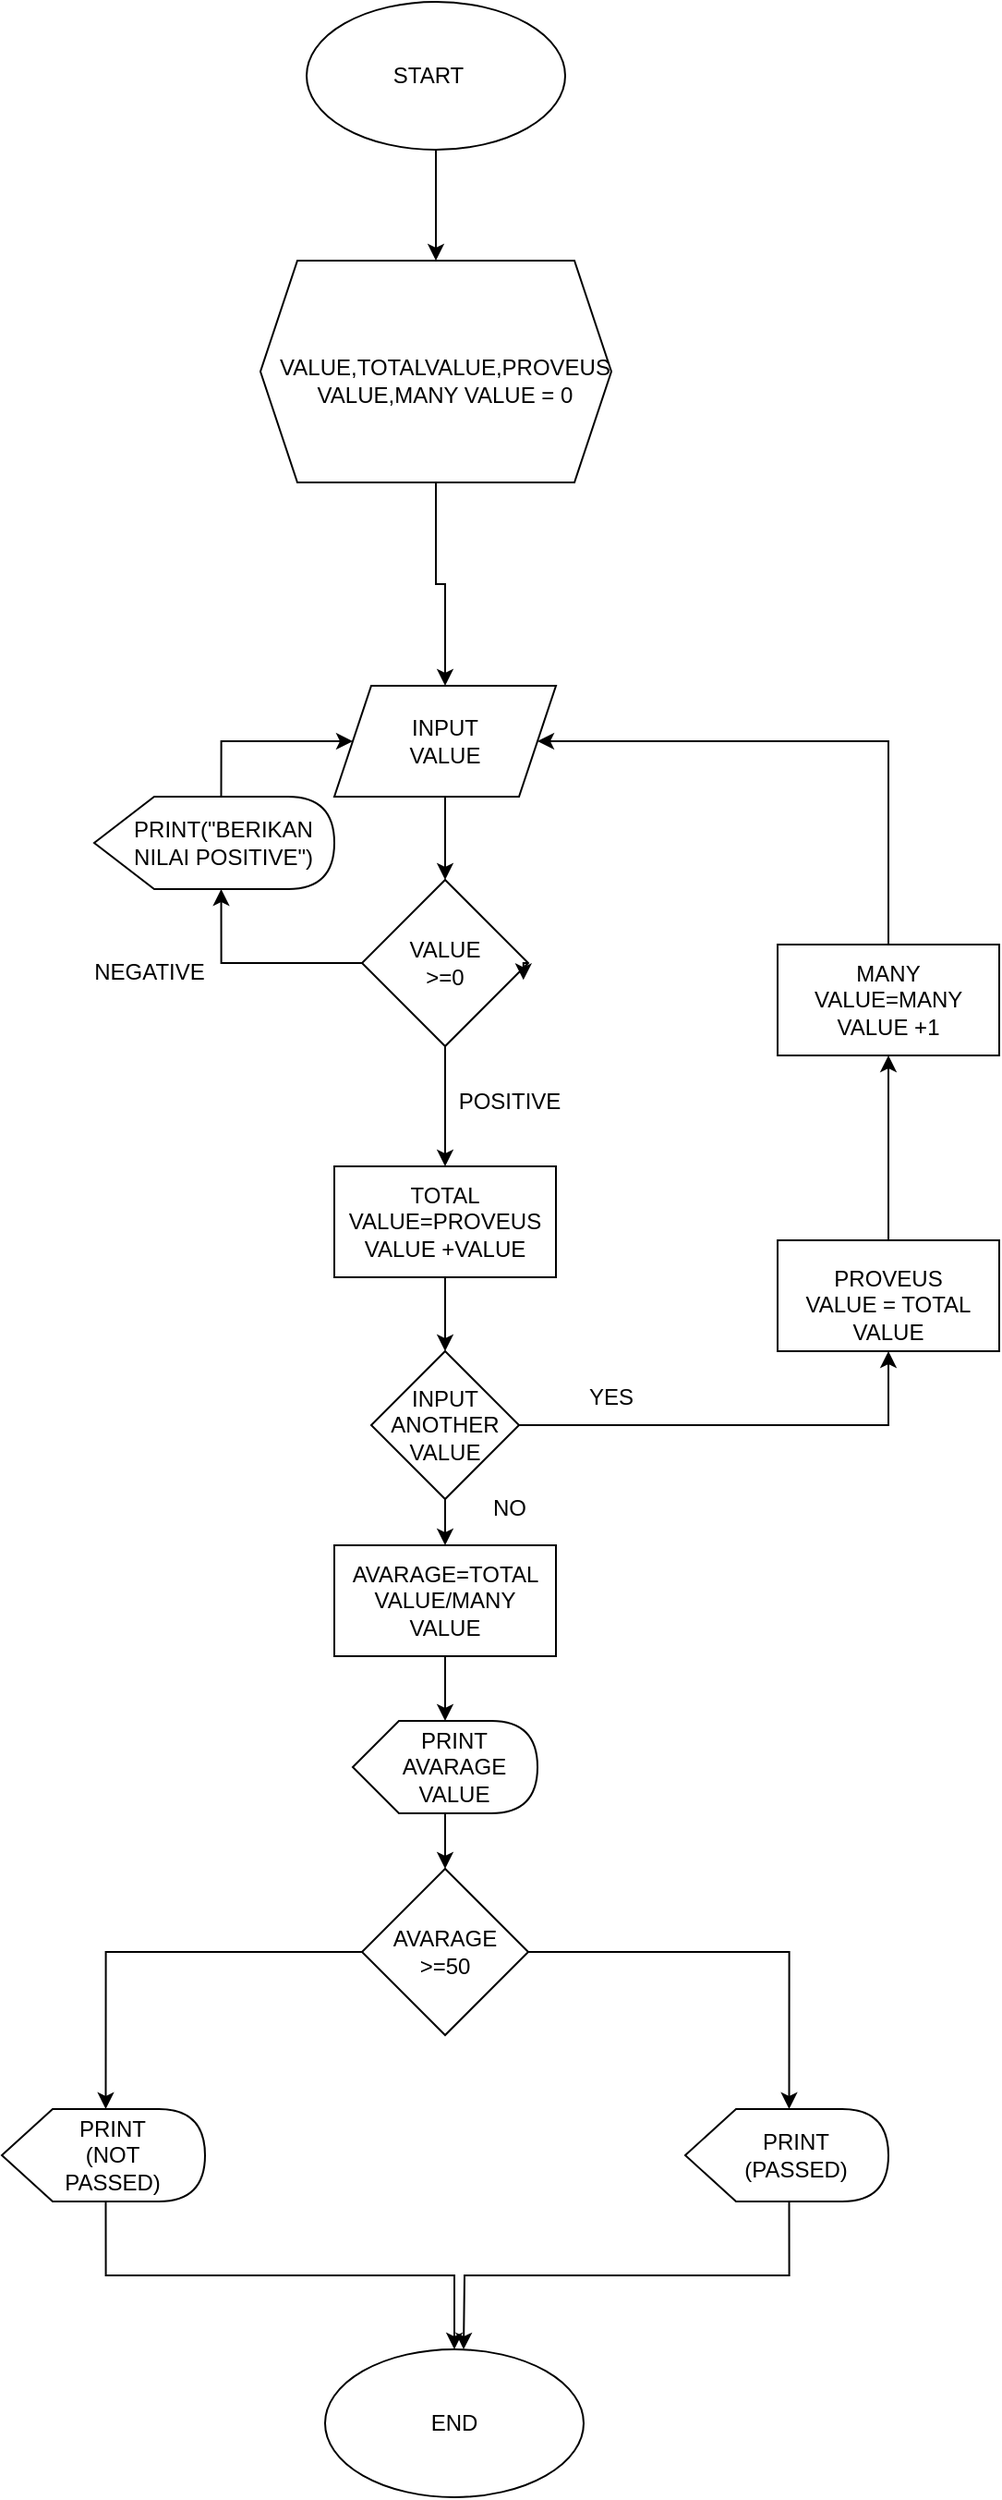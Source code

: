 <mxfile version="24.0.2" type="github">
  <diagram id="kgpKYQtTHZ0yAKxKKP6v" name="Page-1">
    <mxGraphModel dx="1969" dy="918" grid="1" gridSize="10" guides="1" tooltips="1" connect="1" arrows="1" fold="1" page="1" pageScale="1" pageWidth="850" pageHeight="1500" math="0" shadow="0">
      <root>
        <mxCell id="0" />
        <mxCell id="1" parent="0" />
        <mxCell id="v8NH9I9sAC5LbvN6otHq-7" style="edgeStyle=orthogonalEdgeStyle;rounded=0;orthogonalLoop=1;jettySize=auto;html=1;exitX=0.5;exitY=1;exitDx=0;exitDy=0;entryX=0.5;entryY=0;entryDx=0;entryDy=0;" edge="1" parent="1" source="AFN7987iHcUHxxrd5nxf-3" target="v8NH9I9sAC5LbvN6otHq-5">
          <mxGeometry relative="1" as="geometry" />
        </mxCell>
        <mxCell id="AFN7987iHcUHxxrd5nxf-3" value="" style="ellipse;whiteSpace=wrap;html=1;" parent="1" vertex="1">
          <mxGeometry x="315" y="40" width="140" height="80" as="geometry" />
        </mxCell>
        <mxCell id="AFN7987iHcUHxxrd5nxf-5" value="START" style="text;strokeColor=none;align=center;fillColor=none;html=1;verticalAlign=middle;whiteSpace=wrap;rounded=0;" parent="1" vertex="1">
          <mxGeometry x="351" y="65" width="60" height="30" as="geometry" />
        </mxCell>
        <mxCell id="AFN7987iHcUHxxrd5nxf-12" style="edgeStyle=orthogonalEdgeStyle;rounded=0;orthogonalLoop=1;jettySize=auto;html=1;entryX=0.5;entryY=0;entryDx=0;entryDy=0;" parent="1" source="AFN7987iHcUHxxrd5nxf-6" target="AFN7987iHcUHxxrd5nxf-7" edge="1">
          <mxGeometry relative="1" as="geometry" />
        </mxCell>
        <mxCell id="AFN7987iHcUHxxrd5nxf-6" value="" style="shape=parallelogram;perimeter=parallelogramPerimeter;whiteSpace=wrap;html=1;fixedSize=1;" parent="1" vertex="1">
          <mxGeometry x="330" y="410" width="120" height="60" as="geometry" />
        </mxCell>
        <mxCell id="AFN7987iHcUHxxrd5nxf-20" style="edgeStyle=orthogonalEdgeStyle;rounded=0;orthogonalLoop=1;jettySize=auto;html=1;exitX=0.5;exitY=1;exitDx=0;exitDy=0;entryX=0.5;entryY=0;entryDx=0;entryDy=0;" parent="1" source="AFN7987iHcUHxxrd5nxf-7" target="AFN7987iHcUHxxrd5nxf-8" edge="1">
          <mxGeometry relative="1" as="geometry" />
        </mxCell>
        <mxCell id="v8NH9I9sAC5LbvN6otHq-17" style="edgeStyle=orthogonalEdgeStyle;rounded=0;orthogonalLoop=1;jettySize=auto;html=1;exitX=0;exitY=0.5;exitDx=0;exitDy=0;entryX=0;entryY=0;entryDx=68.75;entryDy=50;entryPerimeter=0;" edge="1" parent="1" source="AFN7987iHcUHxxrd5nxf-7" target="v8NH9I9sAC5LbvN6otHq-14">
          <mxGeometry relative="1" as="geometry">
            <mxPoint x="330" y="550" as="targetPoint" />
          </mxGeometry>
        </mxCell>
        <mxCell id="AFN7987iHcUHxxrd5nxf-7" value="" style="rhombus;whiteSpace=wrap;html=1;" parent="1" vertex="1">
          <mxGeometry x="345" y="515" width="90" height="90" as="geometry" />
        </mxCell>
        <mxCell id="AFN7987iHcUHxxrd5nxf-23" style="edgeStyle=orthogonalEdgeStyle;rounded=0;orthogonalLoop=1;jettySize=auto;html=1;exitX=0.5;exitY=1;exitDx=0;exitDy=0;entryX=0.5;entryY=0;entryDx=0;entryDy=0;" parent="1" source="AFN7987iHcUHxxrd5nxf-8" target="AFN7987iHcUHxxrd5nxf-21" edge="1">
          <mxGeometry relative="1" as="geometry" />
        </mxCell>
        <mxCell id="AFN7987iHcUHxxrd5nxf-8" value="" style="rounded=0;whiteSpace=wrap;html=1;" parent="1" vertex="1">
          <mxGeometry x="330" y="670" width="120" height="60" as="geometry" />
        </mxCell>
        <mxCell id="AFN7987iHcUHxxrd5nxf-9" value="INPUT VALUE" style="text;strokeColor=none;align=center;fillColor=none;html=1;verticalAlign=middle;whiteSpace=wrap;rounded=0;" parent="1" vertex="1">
          <mxGeometry x="360" y="425" width="60" height="30" as="geometry" />
        </mxCell>
        <mxCell id="AFN7987iHcUHxxrd5nxf-13" value="VALUE &amp;gt;=0" style="text;strokeColor=none;align=center;fillColor=none;html=1;verticalAlign=middle;whiteSpace=wrap;rounded=0;" parent="1" vertex="1">
          <mxGeometry x="360" y="545" width="60" height="30" as="geometry" />
        </mxCell>
        <mxCell id="AFN7987iHcUHxxrd5nxf-15" value="POSITIVE" style="text;strokeColor=none;align=center;fillColor=none;html=1;verticalAlign=middle;whiteSpace=wrap;rounded=0;" parent="1" vertex="1">
          <mxGeometry x="395" y="620" width="60" height="30" as="geometry" />
        </mxCell>
        <mxCell id="AFN7987iHcUHxxrd5nxf-17" value="NEGATIVE" style="text;strokeColor=none;align=center;fillColor=none;html=1;verticalAlign=middle;whiteSpace=wrap;rounded=0;" parent="1" vertex="1">
          <mxGeometry x="200" y="550" width="60" height="30" as="geometry" />
        </mxCell>
        <mxCell id="AFN7987iHcUHxxrd5nxf-18" value="TOTAL VALUE=PROVEUS VALUE +VALUE" style="text;strokeColor=none;align=center;fillColor=none;html=1;verticalAlign=middle;whiteSpace=wrap;rounded=0;" parent="1" vertex="1">
          <mxGeometry x="350" y="685" width="80" height="30" as="geometry" />
        </mxCell>
        <mxCell id="AFN7987iHcUHxxrd5nxf-19" style="edgeStyle=orthogonalEdgeStyle;rounded=0;orthogonalLoop=1;jettySize=auto;html=1;exitX=1;exitY=0.5;exitDx=0;exitDy=0;entryX=0.971;entryY=0.602;entryDx=0;entryDy=0;entryPerimeter=0;" parent="1" source="AFN7987iHcUHxxrd5nxf-7" target="AFN7987iHcUHxxrd5nxf-7" edge="1">
          <mxGeometry relative="1" as="geometry" />
        </mxCell>
        <mxCell id="AFN7987iHcUHxxrd5nxf-28" style="edgeStyle=orthogonalEdgeStyle;rounded=0;orthogonalLoop=1;jettySize=auto;html=1;exitX=0.5;exitY=1;exitDx=0;exitDy=0;entryX=0.5;entryY=0;entryDx=0;entryDy=0;" parent="1" source="AFN7987iHcUHxxrd5nxf-21" target="AFN7987iHcUHxxrd5nxf-26" edge="1">
          <mxGeometry relative="1" as="geometry" />
        </mxCell>
        <mxCell id="v8NH9I9sAC5LbvN6otHq-3" style="edgeStyle=orthogonalEdgeStyle;rounded=0;orthogonalLoop=1;jettySize=auto;html=1;exitX=1;exitY=0.5;exitDx=0;exitDy=0;entryX=0.5;entryY=1;entryDx=0;entryDy=0;" edge="1" parent="1" source="AFN7987iHcUHxxrd5nxf-21" target="v8NH9I9sAC5LbvN6otHq-1">
          <mxGeometry relative="1" as="geometry" />
        </mxCell>
        <mxCell id="AFN7987iHcUHxxrd5nxf-21" value="" style="rhombus;whiteSpace=wrap;html=1;" parent="1" vertex="1">
          <mxGeometry x="350" y="770" width="80" height="80" as="geometry" />
        </mxCell>
        <mxCell id="AFN7987iHcUHxxrd5nxf-22" value="INPUT ANOTHER VALUE" style="text;strokeColor=none;align=center;fillColor=none;html=1;verticalAlign=middle;whiteSpace=wrap;rounded=0;" parent="1" vertex="1">
          <mxGeometry x="360" y="795" width="60" height="30" as="geometry" />
        </mxCell>
        <mxCell id="AFN7987iHcUHxxrd5nxf-25" value="YES" style="text;strokeColor=none;align=center;fillColor=none;html=1;verticalAlign=middle;whiteSpace=wrap;rounded=0;" parent="1" vertex="1">
          <mxGeometry x="450" y="780" width="60" height="30" as="geometry" />
        </mxCell>
        <mxCell id="AFN7987iHcUHxxrd5nxf-26" value="" style="rounded=0;whiteSpace=wrap;html=1;" parent="1" vertex="1">
          <mxGeometry x="330" y="875" width="120" height="60" as="geometry" />
        </mxCell>
        <mxCell id="AFN7987iHcUHxxrd5nxf-27" value="AVARAGE=TOTAL VALUE/MANY VALUE" style="text;strokeColor=none;align=center;fillColor=none;html=1;verticalAlign=middle;whiteSpace=wrap;rounded=0;" parent="1" vertex="1">
          <mxGeometry x="360" y="890" width="60" height="30" as="geometry" />
        </mxCell>
        <mxCell id="AFN7987iHcUHxxrd5nxf-29" value="" style="rhombus;whiteSpace=wrap;html=1;" parent="1" vertex="1">
          <mxGeometry x="345" y="1050" width="90" height="90" as="geometry" />
        </mxCell>
        <mxCell id="AFN7987iHcUHxxrd5nxf-30" value="AVARAGE &amp;gt;=50" style="text;strokeColor=none;align=center;fillColor=none;html=1;verticalAlign=middle;whiteSpace=wrap;rounded=0;" parent="1" vertex="1">
          <mxGeometry x="360" y="1080" width="60" height="30" as="geometry" />
        </mxCell>
        <mxCell id="AFN7987iHcUHxxrd5nxf-39" style="edgeStyle=orthogonalEdgeStyle;rounded=0;orthogonalLoop=1;jettySize=auto;html=1;exitX=0;exitY=0;exitDx=50;exitDy=50;exitPerimeter=0;entryX=0.5;entryY=0;entryDx=0;entryDy=0;" parent="1" source="AFN7987iHcUHxxrd5nxf-32" target="AFN7987iHcUHxxrd5nxf-29" edge="1">
          <mxGeometry relative="1" as="geometry" />
        </mxCell>
        <mxCell id="AFN7987iHcUHxxrd5nxf-32" value="" style="shape=display;whiteSpace=wrap;html=1;" parent="1" vertex="1">
          <mxGeometry x="340" y="970" width="100" height="50" as="geometry" />
        </mxCell>
        <mxCell id="AFN7987iHcUHxxrd5nxf-33" value="PRINT AVARAGE VALUE" style="text;strokeColor=none;align=center;fillColor=none;html=1;verticalAlign=middle;whiteSpace=wrap;rounded=0;" parent="1" vertex="1">
          <mxGeometry x="365" y="980" width="60" height="30" as="geometry" />
        </mxCell>
        <mxCell id="AFN7987iHcUHxxrd5nxf-34" style="edgeStyle=orthogonalEdgeStyle;rounded=0;orthogonalLoop=1;jettySize=auto;html=1;exitX=0.5;exitY=1;exitDx=0;exitDy=0;entryX=0;entryY=0;entryDx=50;entryDy=0;entryPerimeter=0;" parent="1" source="AFN7987iHcUHxxrd5nxf-26" target="AFN7987iHcUHxxrd5nxf-32" edge="1">
          <mxGeometry relative="1" as="geometry" />
        </mxCell>
        <mxCell id="AFN7987iHcUHxxrd5nxf-49" style="edgeStyle=orthogonalEdgeStyle;rounded=0;orthogonalLoop=1;jettySize=auto;html=1;exitX=0;exitY=0;exitDx=56.25;exitDy=50;exitPerimeter=0;" parent="1" source="AFN7987iHcUHxxrd5nxf-40" edge="1">
          <mxGeometry relative="1" as="geometry">
            <mxPoint x="400" y="1310" as="targetPoint" />
          </mxGeometry>
        </mxCell>
        <mxCell id="AFN7987iHcUHxxrd5nxf-40" value="" style="shape=display;whiteSpace=wrap;html=1;" parent="1" vertex="1">
          <mxGeometry x="520" y="1180" width="110" height="50" as="geometry" />
        </mxCell>
        <mxCell id="AFN7987iHcUHxxrd5nxf-48" style="edgeStyle=orthogonalEdgeStyle;rounded=0;orthogonalLoop=1;jettySize=auto;html=1;exitX=0;exitY=0;exitDx=56.25;exitDy=50;exitPerimeter=0;" parent="1" source="AFN7987iHcUHxxrd5nxf-41" target="AFN7987iHcUHxxrd5nxf-46" edge="1">
          <mxGeometry relative="1" as="geometry" />
        </mxCell>
        <mxCell id="AFN7987iHcUHxxrd5nxf-41" value="" style="shape=display;whiteSpace=wrap;html=1;" parent="1" vertex="1">
          <mxGeometry x="150" y="1180" width="110" height="50" as="geometry" />
        </mxCell>
        <mxCell id="AFN7987iHcUHxxrd5nxf-42" value="PRINT (NOT PASSED)" style="text;strokeColor=none;align=center;fillColor=none;html=1;verticalAlign=middle;whiteSpace=wrap;rounded=0;" parent="1" vertex="1">
          <mxGeometry x="180" y="1190" width="60" height="30" as="geometry" />
        </mxCell>
        <mxCell id="AFN7987iHcUHxxrd5nxf-43" value="PRINT (PASSED)" style="text;strokeColor=none;align=center;fillColor=none;html=1;verticalAlign=middle;whiteSpace=wrap;rounded=0;" parent="1" vertex="1">
          <mxGeometry x="550" y="1190" width="60" height="30" as="geometry" />
        </mxCell>
        <mxCell id="AFN7987iHcUHxxrd5nxf-44" style="edgeStyle=orthogonalEdgeStyle;rounded=0;orthogonalLoop=1;jettySize=auto;html=1;exitX=1;exitY=0.5;exitDx=0;exitDy=0;entryX=0;entryY=0;entryDx=56.25;entryDy=0;entryPerimeter=0;" parent="1" source="AFN7987iHcUHxxrd5nxf-29" target="AFN7987iHcUHxxrd5nxf-40" edge="1">
          <mxGeometry relative="1" as="geometry" />
        </mxCell>
        <mxCell id="AFN7987iHcUHxxrd5nxf-45" style="edgeStyle=orthogonalEdgeStyle;rounded=0;orthogonalLoop=1;jettySize=auto;html=1;exitX=0;exitY=0.5;exitDx=0;exitDy=0;entryX=0;entryY=0;entryDx=56.25;entryDy=0;entryPerimeter=0;" parent="1" source="AFN7987iHcUHxxrd5nxf-29" target="AFN7987iHcUHxxrd5nxf-41" edge="1">
          <mxGeometry relative="1" as="geometry" />
        </mxCell>
        <mxCell id="AFN7987iHcUHxxrd5nxf-46" value="" style="ellipse;whiteSpace=wrap;html=1;" parent="1" vertex="1">
          <mxGeometry x="325" y="1310" width="140" height="80" as="geometry" />
        </mxCell>
        <mxCell id="AFN7987iHcUHxxrd5nxf-47" value="END" style="text;strokeColor=none;align=center;fillColor=none;html=1;verticalAlign=middle;whiteSpace=wrap;rounded=0;" parent="1" vertex="1">
          <mxGeometry x="365" y="1335" width="60" height="30" as="geometry" />
        </mxCell>
        <mxCell id="AFN7987iHcUHxxrd5nxf-50" value="NO" style="text;strokeColor=none;align=center;fillColor=none;html=1;verticalAlign=middle;whiteSpace=wrap;rounded=0;" parent="1" vertex="1">
          <mxGeometry x="395" y="840" width="60" height="30" as="geometry" />
        </mxCell>
        <mxCell id="v8NH9I9sAC5LbvN6otHq-11" style="edgeStyle=orthogonalEdgeStyle;rounded=0;orthogonalLoop=1;jettySize=auto;html=1;exitX=0.5;exitY=0;exitDx=0;exitDy=0;entryX=0.5;entryY=1;entryDx=0;entryDy=0;" edge="1" parent="1" source="v8NH9I9sAC5LbvN6otHq-1" target="v8NH9I9sAC5LbvN6otHq-9">
          <mxGeometry relative="1" as="geometry" />
        </mxCell>
        <mxCell id="v8NH9I9sAC5LbvN6otHq-1" value="" style="rounded=0;whiteSpace=wrap;html=1;" vertex="1" parent="1">
          <mxGeometry x="570" y="710" width="120" height="60" as="geometry" />
        </mxCell>
        <mxCell id="v8NH9I9sAC5LbvN6otHq-2" value="PROVEUS VALUE = TOTAL VALUE" style="text;strokeColor=none;align=center;fillColor=none;html=1;verticalAlign=middle;whiteSpace=wrap;rounded=0;" vertex="1" parent="1">
          <mxGeometry x="580" y="730" width="100" height="30" as="geometry" />
        </mxCell>
        <mxCell id="v8NH9I9sAC5LbvN6otHq-8" style="edgeStyle=orthogonalEdgeStyle;rounded=0;orthogonalLoop=1;jettySize=auto;html=1;exitX=0.5;exitY=1;exitDx=0;exitDy=0;entryX=0.5;entryY=0;entryDx=0;entryDy=0;" edge="1" parent="1" source="v8NH9I9sAC5LbvN6otHq-5" target="AFN7987iHcUHxxrd5nxf-6">
          <mxGeometry relative="1" as="geometry" />
        </mxCell>
        <mxCell id="v8NH9I9sAC5LbvN6otHq-5" value="" style="shape=hexagon;perimeter=hexagonPerimeter2;whiteSpace=wrap;html=1;fixedSize=1;" vertex="1" parent="1">
          <mxGeometry x="290" y="180" width="190" height="120" as="geometry" />
        </mxCell>
        <mxCell id="v8NH9I9sAC5LbvN6otHq-6" value="VALUE,TOTALVALUE,PROVEUS VALUE,MANY VALUE = 0" style="text;strokeColor=none;align=center;fillColor=none;html=1;verticalAlign=middle;whiteSpace=wrap;rounded=0;" vertex="1" parent="1">
          <mxGeometry x="340" y="200" width="100" height="90" as="geometry" />
        </mxCell>
        <mxCell id="v8NH9I9sAC5LbvN6otHq-12" style="edgeStyle=orthogonalEdgeStyle;rounded=0;orthogonalLoop=1;jettySize=auto;html=1;exitX=0.5;exitY=0;exitDx=0;exitDy=0;entryX=1;entryY=0.5;entryDx=0;entryDy=0;" edge="1" parent="1" source="v8NH9I9sAC5LbvN6otHq-9" target="AFN7987iHcUHxxrd5nxf-6">
          <mxGeometry relative="1" as="geometry">
            <Array as="points">
              <mxPoint x="630" y="440" />
            </Array>
          </mxGeometry>
        </mxCell>
        <mxCell id="v8NH9I9sAC5LbvN6otHq-9" value="" style="rounded=0;whiteSpace=wrap;html=1;" vertex="1" parent="1">
          <mxGeometry x="570" y="550" width="120" height="60" as="geometry" />
        </mxCell>
        <mxCell id="v8NH9I9sAC5LbvN6otHq-10" value="MANY VALUE=MANY VALUE +1" style="text;strokeColor=none;align=center;fillColor=none;html=1;verticalAlign=middle;whiteSpace=wrap;rounded=0;" vertex="1" parent="1">
          <mxGeometry x="600" y="565" width="60" height="30" as="geometry" />
        </mxCell>
        <mxCell id="v8NH9I9sAC5LbvN6otHq-18" style="edgeStyle=orthogonalEdgeStyle;rounded=0;orthogonalLoop=1;jettySize=auto;html=1;exitX=0;exitY=0;exitDx=68.75;exitDy=0;exitPerimeter=0;entryX=0;entryY=0.5;entryDx=0;entryDy=0;" edge="1" parent="1" source="v8NH9I9sAC5LbvN6otHq-14" target="AFN7987iHcUHxxrd5nxf-6">
          <mxGeometry relative="1" as="geometry">
            <Array as="points">
              <mxPoint x="269" y="440" />
            </Array>
          </mxGeometry>
        </mxCell>
        <mxCell id="v8NH9I9sAC5LbvN6otHq-14" value="" style="shape=display;whiteSpace=wrap;html=1;" vertex="1" parent="1">
          <mxGeometry x="200" y="470" width="130" height="50" as="geometry" />
        </mxCell>
        <mxCell id="v8NH9I9sAC5LbvN6otHq-15" value="PRINT(&quot;BERIKAN NILAI POSITIVE&quot;)" style="text;strokeColor=none;align=center;fillColor=none;html=1;verticalAlign=middle;whiteSpace=wrap;rounded=0;" vertex="1" parent="1">
          <mxGeometry x="230" y="480" width="80" height="30" as="geometry" />
        </mxCell>
      </root>
    </mxGraphModel>
  </diagram>
</mxfile>
